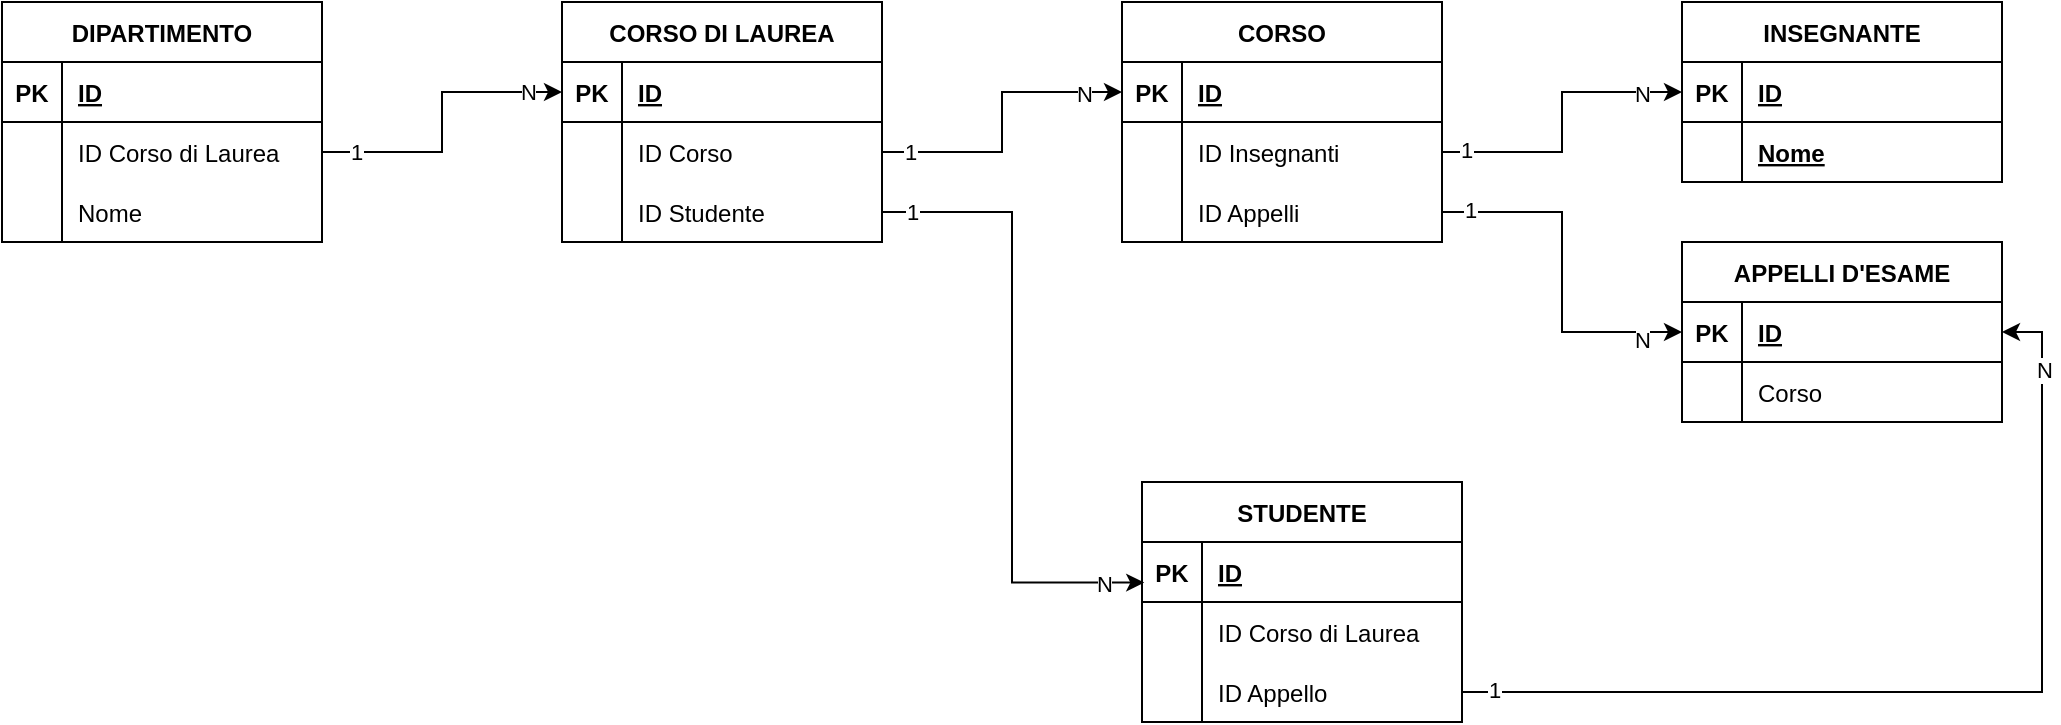 <mxfile version="20.6.2" type="device"><diagram id="Li0nSQGZszbVWG-a1uea" name="Pagina-1"><mxGraphModel dx="1422" dy="829" grid="1" gridSize="10" guides="1" tooltips="1" connect="1" arrows="1" fold="1" page="1" pageScale="1" pageWidth="827" pageHeight="1169" math="0" shadow="0"><root><mxCell id="0"/><mxCell id="1" parent="0"/><mxCell id="6RdmZRmq-KN07feG2laE-19" value="CORSO DI LAUREA" style="shape=table;startSize=30;container=1;collapsible=1;childLayout=tableLayout;fixedRows=1;rowLines=0;fontStyle=1;align=center;resizeLast=1;" vertex="1" parent="1"><mxGeometry x="320" y="80" width="160" height="120" as="geometry"/></mxCell><mxCell id="6RdmZRmq-KN07feG2laE-20" value="" style="shape=tableRow;horizontal=0;startSize=0;swimlaneHead=0;swimlaneBody=0;fillColor=none;collapsible=0;dropTarget=0;points=[[0,0.5],[1,0.5]];portConstraint=eastwest;top=0;left=0;right=0;bottom=1;" vertex="1" parent="6RdmZRmq-KN07feG2laE-19"><mxGeometry y="30" width="160" height="30" as="geometry"/></mxCell><mxCell id="6RdmZRmq-KN07feG2laE-21" value="PK" style="shape=partialRectangle;connectable=0;fillColor=none;top=0;left=0;bottom=0;right=0;fontStyle=1;overflow=hidden;" vertex="1" parent="6RdmZRmq-KN07feG2laE-20"><mxGeometry width="30" height="30" as="geometry"><mxRectangle width="30" height="30" as="alternateBounds"/></mxGeometry></mxCell><mxCell id="6RdmZRmq-KN07feG2laE-22" value="ID" style="shape=partialRectangle;connectable=0;fillColor=none;top=0;left=0;bottom=0;right=0;align=left;spacingLeft=6;fontStyle=5;overflow=hidden;" vertex="1" parent="6RdmZRmq-KN07feG2laE-20"><mxGeometry x="30" width="130" height="30" as="geometry"><mxRectangle width="130" height="30" as="alternateBounds"/></mxGeometry></mxCell><mxCell id="6RdmZRmq-KN07feG2laE-23" value="" style="shape=tableRow;horizontal=0;startSize=0;swimlaneHead=0;swimlaneBody=0;fillColor=none;collapsible=0;dropTarget=0;points=[[0,0.5],[1,0.5]];portConstraint=eastwest;top=0;left=0;right=0;bottom=0;" vertex="1" parent="6RdmZRmq-KN07feG2laE-19"><mxGeometry y="60" width="160" height="30" as="geometry"/></mxCell><mxCell id="6RdmZRmq-KN07feG2laE-24" value="" style="shape=partialRectangle;connectable=0;fillColor=none;top=0;left=0;bottom=0;right=0;editable=1;overflow=hidden;" vertex="1" parent="6RdmZRmq-KN07feG2laE-23"><mxGeometry width="30" height="30" as="geometry"><mxRectangle width="30" height="30" as="alternateBounds"/></mxGeometry></mxCell><mxCell id="6RdmZRmq-KN07feG2laE-25" value="ID Corso" style="shape=partialRectangle;connectable=0;fillColor=none;top=0;left=0;bottom=0;right=0;align=left;spacingLeft=6;overflow=hidden;" vertex="1" parent="6RdmZRmq-KN07feG2laE-23"><mxGeometry x="30" width="130" height="30" as="geometry"><mxRectangle width="130" height="30" as="alternateBounds"/></mxGeometry></mxCell><mxCell id="6RdmZRmq-KN07feG2laE-128" style="shape=tableRow;horizontal=0;startSize=0;swimlaneHead=0;swimlaneBody=0;fillColor=none;collapsible=0;dropTarget=0;points=[[0,0.5],[1,0.5]];portConstraint=eastwest;top=0;left=0;right=0;bottom=0;" vertex="1" parent="6RdmZRmq-KN07feG2laE-19"><mxGeometry y="90" width="160" height="30" as="geometry"/></mxCell><mxCell id="6RdmZRmq-KN07feG2laE-129" style="shape=partialRectangle;connectable=0;fillColor=none;top=0;left=0;bottom=0;right=0;editable=1;overflow=hidden;" vertex="1" parent="6RdmZRmq-KN07feG2laE-128"><mxGeometry width="30" height="30" as="geometry"><mxRectangle width="30" height="30" as="alternateBounds"/></mxGeometry></mxCell><mxCell id="6RdmZRmq-KN07feG2laE-130" value="ID Studente" style="shape=partialRectangle;connectable=0;fillColor=none;top=0;left=0;bottom=0;right=0;align=left;spacingLeft=6;overflow=hidden;" vertex="1" parent="6RdmZRmq-KN07feG2laE-128"><mxGeometry x="30" width="130" height="30" as="geometry"><mxRectangle width="130" height="30" as="alternateBounds"/></mxGeometry></mxCell><mxCell id="6RdmZRmq-KN07feG2laE-26" value="CORSO" style="shape=table;startSize=30;container=1;collapsible=1;childLayout=tableLayout;fixedRows=1;rowLines=0;fontStyle=1;align=center;resizeLast=1;" vertex="1" parent="1"><mxGeometry x="600" y="80" width="160" height="120" as="geometry"/></mxCell><mxCell id="6RdmZRmq-KN07feG2laE-27" value="" style="shape=tableRow;horizontal=0;startSize=0;swimlaneHead=0;swimlaneBody=0;fillColor=none;collapsible=0;dropTarget=0;points=[[0,0.5],[1,0.5]];portConstraint=eastwest;top=0;left=0;right=0;bottom=1;" vertex="1" parent="6RdmZRmq-KN07feG2laE-26"><mxGeometry y="30" width="160" height="30" as="geometry"/></mxCell><mxCell id="6RdmZRmq-KN07feG2laE-28" value="PK" style="shape=partialRectangle;connectable=0;fillColor=none;top=0;left=0;bottom=0;right=0;fontStyle=1;overflow=hidden;" vertex="1" parent="6RdmZRmq-KN07feG2laE-27"><mxGeometry width="30" height="30" as="geometry"><mxRectangle width="30" height="30" as="alternateBounds"/></mxGeometry></mxCell><mxCell id="6RdmZRmq-KN07feG2laE-29" value="ID" style="shape=partialRectangle;connectable=0;fillColor=none;top=0;left=0;bottom=0;right=0;align=left;spacingLeft=6;fontStyle=5;overflow=hidden;" vertex="1" parent="6RdmZRmq-KN07feG2laE-27"><mxGeometry x="30" width="130" height="30" as="geometry"><mxRectangle width="130" height="30" as="alternateBounds"/></mxGeometry></mxCell><mxCell id="6RdmZRmq-KN07feG2laE-30" value="" style="shape=tableRow;horizontal=0;startSize=0;swimlaneHead=0;swimlaneBody=0;fillColor=none;collapsible=0;dropTarget=0;points=[[0,0.5],[1,0.5]];portConstraint=eastwest;top=0;left=0;right=0;bottom=0;" vertex="1" parent="6RdmZRmq-KN07feG2laE-26"><mxGeometry y="60" width="160" height="30" as="geometry"/></mxCell><mxCell id="6RdmZRmq-KN07feG2laE-31" value="" style="shape=partialRectangle;connectable=0;fillColor=none;top=0;left=0;bottom=0;right=0;editable=1;overflow=hidden;" vertex="1" parent="6RdmZRmq-KN07feG2laE-30"><mxGeometry width="30" height="30" as="geometry"><mxRectangle width="30" height="30" as="alternateBounds"/></mxGeometry></mxCell><mxCell id="6RdmZRmq-KN07feG2laE-32" value="ID Insegnanti" style="shape=partialRectangle;connectable=0;fillColor=none;top=0;left=0;bottom=0;right=0;align=left;spacingLeft=6;overflow=hidden;" vertex="1" parent="6RdmZRmq-KN07feG2laE-30"><mxGeometry x="30" width="130" height="30" as="geometry"><mxRectangle width="130" height="30" as="alternateBounds"/></mxGeometry></mxCell><mxCell id="6RdmZRmq-KN07feG2laE-60" style="shape=tableRow;horizontal=0;startSize=0;swimlaneHead=0;swimlaneBody=0;fillColor=none;collapsible=0;dropTarget=0;points=[[0,0.5],[1,0.5]];portConstraint=eastwest;top=0;left=0;right=0;bottom=0;" vertex="1" parent="6RdmZRmq-KN07feG2laE-26"><mxGeometry y="90" width="160" height="30" as="geometry"/></mxCell><mxCell id="6RdmZRmq-KN07feG2laE-61" style="shape=partialRectangle;connectable=0;fillColor=none;top=0;left=0;bottom=0;right=0;editable=1;overflow=hidden;" vertex="1" parent="6RdmZRmq-KN07feG2laE-60"><mxGeometry width="30" height="30" as="geometry"><mxRectangle width="30" height="30" as="alternateBounds"/></mxGeometry></mxCell><mxCell id="6RdmZRmq-KN07feG2laE-62" value="ID Appelli" style="shape=partialRectangle;connectable=0;fillColor=none;top=0;left=0;bottom=0;right=0;align=left;spacingLeft=6;overflow=hidden;" vertex="1" parent="6RdmZRmq-KN07feG2laE-60"><mxGeometry x="30" width="130" height="30" as="geometry"><mxRectangle width="130" height="30" as="alternateBounds"/></mxGeometry></mxCell><mxCell id="6RdmZRmq-KN07feG2laE-63" value="STUDENTE" style="shape=table;startSize=30;container=1;collapsible=1;childLayout=tableLayout;fixedRows=1;rowLines=0;fontStyle=1;align=center;resizeLast=1;" vertex="1" parent="1"><mxGeometry x="610" y="320" width="160" height="120" as="geometry"/></mxCell><mxCell id="6RdmZRmq-KN07feG2laE-64" value="" style="shape=tableRow;horizontal=0;startSize=0;swimlaneHead=0;swimlaneBody=0;fillColor=none;collapsible=0;dropTarget=0;points=[[0,0.5],[1,0.5]];portConstraint=eastwest;top=0;left=0;right=0;bottom=1;" vertex="1" parent="6RdmZRmq-KN07feG2laE-63"><mxGeometry y="30" width="160" height="30" as="geometry"/></mxCell><mxCell id="6RdmZRmq-KN07feG2laE-65" value="PK" style="shape=partialRectangle;connectable=0;fillColor=none;top=0;left=0;bottom=0;right=0;fontStyle=1;overflow=hidden;" vertex="1" parent="6RdmZRmq-KN07feG2laE-64"><mxGeometry width="30" height="30" as="geometry"><mxRectangle width="30" height="30" as="alternateBounds"/></mxGeometry></mxCell><mxCell id="6RdmZRmq-KN07feG2laE-66" value="ID" style="shape=partialRectangle;connectable=0;fillColor=none;top=0;left=0;bottom=0;right=0;align=left;spacingLeft=6;fontStyle=5;overflow=hidden;" vertex="1" parent="6RdmZRmq-KN07feG2laE-64"><mxGeometry x="30" width="130" height="30" as="geometry"><mxRectangle width="130" height="30" as="alternateBounds"/></mxGeometry></mxCell><mxCell id="6RdmZRmq-KN07feG2laE-67" value="" style="shape=tableRow;horizontal=0;startSize=0;swimlaneHead=0;swimlaneBody=0;fillColor=none;collapsible=0;dropTarget=0;points=[[0,0.5],[1,0.5]];portConstraint=eastwest;top=0;left=0;right=0;bottom=0;" vertex="1" parent="6RdmZRmq-KN07feG2laE-63"><mxGeometry y="60" width="160" height="30" as="geometry"/></mxCell><mxCell id="6RdmZRmq-KN07feG2laE-68" value="" style="shape=partialRectangle;connectable=0;fillColor=none;top=0;left=0;bottom=0;right=0;editable=1;overflow=hidden;" vertex="1" parent="6RdmZRmq-KN07feG2laE-67"><mxGeometry width="30" height="30" as="geometry"><mxRectangle width="30" height="30" as="alternateBounds"/></mxGeometry></mxCell><mxCell id="6RdmZRmq-KN07feG2laE-69" value="ID Corso di Laurea" style="shape=partialRectangle;connectable=0;fillColor=none;top=0;left=0;bottom=0;right=0;align=left;spacingLeft=6;overflow=hidden;" vertex="1" parent="6RdmZRmq-KN07feG2laE-67"><mxGeometry x="30" width="130" height="30" as="geometry"><mxRectangle width="130" height="30" as="alternateBounds"/></mxGeometry></mxCell><mxCell id="6RdmZRmq-KN07feG2laE-70" style="shape=tableRow;horizontal=0;startSize=0;swimlaneHead=0;swimlaneBody=0;fillColor=none;collapsible=0;dropTarget=0;points=[[0,0.5],[1,0.5]];portConstraint=eastwest;top=0;left=0;right=0;bottom=0;" vertex="1" parent="6RdmZRmq-KN07feG2laE-63"><mxGeometry y="90" width="160" height="30" as="geometry"/></mxCell><mxCell id="6RdmZRmq-KN07feG2laE-71" style="shape=partialRectangle;connectable=0;fillColor=none;top=0;left=0;bottom=0;right=0;editable=1;overflow=hidden;" vertex="1" parent="6RdmZRmq-KN07feG2laE-70"><mxGeometry width="30" height="30" as="geometry"><mxRectangle width="30" height="30" as="alternateBounds"/></mxGeometry></mxCell><mxCell id="6RdmZRmq-KN07feG2laE-72" value="ID Appello" style="shape=partialRectangle;connectable=0;fillColor=none;top=0;left=0;bottom=0;right=0;align=left;spacingLeft=6;overflow=hidden;" vertex="1" parent="6RdmZRmq-KN07feG2laE-70"><mxGeometry x="30" width="130" height="30" as="geometry"><mxRectangle width="130" height="30" as="alternateBounds"/></mxGeometry></mxCell><mxCell id="6RdmZRmq-KN07feG2laE-73" value="INSEGNANTE" style="shape=table;startSize=30;container=1;collapsible=1;childLayout=tableLayout;fixedRows=1;rowLines=0;fontStyle=1;align=center;resizeLast=1;" vertex="1" parent="1"><mxGeometry x="880" y="80" width="160" height="90" as="geometry"/></mxCell><mxCell id="6RdmZRmq-KN07feG2laE-74" value="" style="shape=tableRow;horizontal=0;startSize=0;swimlaneHead=0;swimlaneBody=0;fillColor=none;collapsible=0;dropTarget=0;points=[[0,0.5],[1,0.5]];portConstraint=eastwest;top=0;left=0;right=0;bottom=1;" vertex="1" parent="6RdmZRmq-KN07feG2laE-73"><mxGeometry y="30" width="160" height="30" as="geometry"/></mxCell><mxCell id="6RdmZRmq-KN07feG2laE-75" value="PK" style="shape=partialRectangle;connectable=0;fillColor=none;top=0;left=0;bottom=0;right=0;fontStyle=1;overflow=hidden;" vertex="1" parent="6RdmZRmq-KN07feG2laE-74"><mxGeometry width="30" height="30" as="geometry"><mxRectangle width="30" height="30" as="alternateBounds"/></mxGeometry></mxCell><mxCell id="6RdmZRmq-KN07feG2laE-76" value="ID" style="shape=partialRectangle;connectable=0;fillColor=none;top=0;left=0;bottom=0;right=0;align=left;spacingLeft=6;fontStyle=5;overflow=hidden;" vertex="1" parent="6RdmZRmq-KN07feG2laE-74"><mxGeometry x="30" width="130" height="30" as="geometry"><mxRectangle width="130" height="30" as="alternateBounds"/></mxGeometry></mxCell><mxCell id="6RdmZRmq-KN07feG2laE-144" style="shape=tableRow;horizontal=0;startSize=0;swimlaneHead=0;swimlaneBody=0;fillColor=none;collapsible=0;dropTarget=0;points=[[0,0.5],[1,0.5]];portConstraint=eastwest;top=0;left=0;right=0;bottom=1;" vertex="1" parent="6RdmZRmq-KN07feG2laE-73"><mxGeometry y="60" width="160" height="30" as="geometry"/></mxCell><mxCell id="6RdmZRmq-KN07feG2laE-145" style="shape=partialRectangle;connectable=0;fillColor=none;top=0;left=0;bottom=0;right=0;fontStyle=1;overflow=hidden;" vertex="1" parent="6RdmZRmq-KN07feG2laE-144"><mxGeometry width="30" height="30" as="geometry"><mxRectangle width="30" height="30" as="alternateBounds"/></mxGeometry></mxCell><mxCell id="6RdmZRmq-KN07feG2laE-146" value="Nome" style="shape=partialRectangle;connectable=0;fillColor=none;top=0;left=0;bottom=0;right=0;align=left;spacingLeft=6;fontStyle=5;overflow=hidden;" vertex="1" parent="6RdmZRmq-KN07feG2laE-144"><mxGeometry x="30" width="130" height="30" as="geometry"><mxRectangle width="130" height="30" as="alternateBounds"/></mxGeometry></mxCell><mxCell id="6RdmZRmq-KN07feG2laE-83" value="APPELLI D'ESAME" style="shape=table;startSize=30;container=1;collapsible=1;childLayout=tableLayout;fixedRows=1;rowLines=0;fontStyle=1;align=center;resizeLast=1;" vertex="1" parent="1"><mxGeometry x="880" y="200" width="160" height="90" as="geometry"/></mxCell><mxCell id="6RdmZRmq-KN07feG2laE-84" value="" style="shape=tableRow;horizontal=0;startSize=0;swimlaneHead=0;swimlaneBody=0;fillColor=none;collapsible=0;dropTarget=0;points=[[0,0.5],[1,0.5]];portConstraint=eastwest;top=0;left=0;right=0;bottom=1;" vertex="1" parent="6RdmZRmq-KN07feG2laE-83"><mxGeometry y="30" width="160" height="30" as="geometry"/></mxCell><mxCell id="6RdmZRmq-KN07feG2laE-85" value="PK" style="shape=partialRectangle;connectable=0;fillColor=none;top=0;left=0;bottom=0;right=0;fontStyle=1;overflow=hidden;" vertex="1" parent="6RdmZRmq-KN07feG2laE-84"><mxGeometry width="30" height="30" as="geometry"><mxRectangle width="30" height="30" as="alternateBounds"/></mxGeometry></mxCell><mxCell id="6RdmZRmq-KN07feG2laE-86" value="ID" style="shape=partialRectangle;connectable=0;fillColor=none;top=0;left=0;bottom=0;right=0;align=left;spacingLeft=6;fontStyle=5;overflow=hidden;" vertex="1" parent="6RdmZRmq-KN07feG2laE-84"><mxGeometry x="30" width="130" height="30" as="geometry"><mxRectangle width="130" height="30" as="alternateBounds"/></mxGeometry></mxCell><mxCell id="6RdmZRmq-KN07feG2laE-87" value="" style="shape=tableRow;horizontal=0;startSize=0;swimlaneHead=0;swimlaneBody=0;fillColor=none;collapsible=0;dropTarget=0;points=[[0,0.5],[1,0.5]];portConstraint=eastwest;top=0;left=0;right=0;bottom=0;" vertex="1" parent="6RdmZRmq-KN07feG2laE-83"><mxGeometry y="60" width="160" height="30" as="geometry"/></mxCell><mxCell id="6RdmZRmq-KN07feG2laE-88" value="" style="shape=partialRectangle;connectable=0;fillColor=none;top=0;left=0;bottom=0;right=0;editable=1;overflow=hidden;" vertex="1" parent="6RdmZRmq-KN07feG2laE-87"><mxGeometry width="30" height="30" as="geometry"><mxRectangle width="30" height="30" as="alternateBounds"/></mxGeometry></mxCell><mxCell id="6RdmZRmq-KN07feG2laE-89" value="Corso" style="shape=partialRectangle;connectable=0;fillColor=none;top=0;left=0;bottom=0;right=0;align=left;spacingLeft=6;overflow=hidden;" vertex="1" parent="6RdmZRmq-KN07feG2laE-87"><mxGeometry x="30" width="130" height="30" as="geometry"><mxRectangle width="130" height="30" as="alternateBounds"/></mxGeometry></mxCell><mxCell id="6RdmZRmq-KN07feG2laE-92" style="edgeStyle=orthogonalEdgeStyle;rounded=0;orthogonalLoop=1;jettySize=auto;html=1;entryX=0;entryY=0.5;entryDx=0;entryDy=0;exitX=1;exitY=0.5;exitDx=0;exitDy=0;" edge="1" parent="1" source="6RdmZRmq-KN07feG2laE-159" target="6RdmZRmq-KN07feG2laE-20"><mxGeometry relative="1" as="geometry"/></mxCell><mxCell id="6RdmZRmq-KN07feG2laE-97" value="1" style="edgeLabel;html=1;align=center;verticalAlign=middle;resizable=0;points=[];" vertex="1" connectable="0" parent="6RdmZRmq-KN07feG2laE-92"><mxGeometry x="-0.775" relative="1" as="geometry"><mxPoint as="offset"/></mxGeometry></mxCell><mxCell id="6RdmZRmq-KN07feG2laE-98" value="N" style="edgeLabel;html=1;align=center;verticalAlign=middle;resizable=0;points=[];" vertex="1" connectable="0" parent="6RdmZRmq-KN07feG2laE-92"><mxGeometry x="0.775" relative="1" as="geometry"><mxPoint as="offset"/></mxGeometry></mxCell><mxCell id="6RdmZRmq-KN07feG2laE-118" style="edgeStyle=orthogonalEdgeStyle;rounded=0;orthogonalLoop=1;jettySize=auto;html=1;entryX=0;entryY=0.5;entryDx=0;entryDy=0;" edge="1" parent="1" source="6RdmZRmq-KN07feG2laE-23" target="6RdmZRmq-KN07feG2laE-27"><mxGeometry relative="1" as="geometry"/></mxCell><mxCell id="6RdmZRmq-KN07feG2laE-119" value="1" style="edgeLabel;html=1;align=center;verticalAlign=middle;resizable=0;points=[];" vertex="1" connectable="0" parent="6RdmZRmq-KN07feG2laE-118"><mxGeometry x="-0.813" relative="1" as="geometry"><mxPoint as="offset"/></mxGeometry></mxCell><mxCell id="6RdmZRmq-KN07feG2laE-120" value="N" style="edgeLabel;html=1;align=center;verticalAlign=middle;resizable=0;points=[];" vertex="1" connectable="0" parent="6RdmZRmq-KN07feG2laE-118"><mxGeometry x="0.747" y="-1" relative="1" as="geometry"><mxPoint as="offset"/></mxGeometry></mxCell><mxCell id="6RdmZRmq-KN07feG2laE-121" style="edgeStyle=orthogonalEdgeStyle;rounded=0;orthogonalLoop=1;jettySize=auto;html=1;" edge="1" parent="1" source="6RdmZRmq-KN07feG2laE-30" target="6RdmZRmq-KN07feG2laE-74"><mxGeometry relative="1" as="geometry"/></mxCell><mxCell id="6RdmZRmq-KN07feG2laE-122" value="1" style="edgeLabel;html=1;align=center;verticalAlign=middle;resizable=0;points=[];" vertex="1" connectable="0" parent="6RdmZRmq-KN07feG2laE-121"><mxGeometry x="-0.84" y="1" relative="1" as="geometry"><mxPoint as="offset"/></mxGeometry></mxCell><mxCell id="6RdmZRmq-KN07feG2laE-123" value="N" style="edgeLabel;html=1;align=center;verticalAlign=middle;resizable=0;points=[];" vertex="1" connectable="0" parent="6RdmZRmq-KN07feG2laE-121"><mxGeometry x="0.733" y="-1" relative="1" as="geometry"><mxPoint as="offset"/></mxGeometry></mxCell><mxCell id="6RdmZRmq-KN07feG2laE-124" style="edgeStyle=orthogonalEdgeStyle;rounded=0;orthogonalLoop=1;jettySize=auto;html=1;entryX=0;entryY=0.5;entryDx=0;entryDy=0;" edge="1" parent="1" source="6RdmZRmq-KN07feG2laE-60" target="6RdmZRmq-KN07feG2laE-84"><mxGeometry relative="1" as="geometry"/></mxCell><mxCell id="6RdmZRmq-KN07feG2laE-125" value="1" style="edgeLabel;html=1;align=center;verticalAlign=middle;resizable=0;points=[];" vertex="1" connectable="0" parent="6RdmZRmq-KN07feG2laE-124"><mxGeometry x="-0.844" y="1" relative="1" as="geometry"><mxPoint as="offset"/></mxGeometry></mxCell><mxCell id="6RdmZRmq-KN07feG2laE-126" value="N" style="edgeLabel;html=1;align=center;verticalAlign=middle;resizable=0;points=[];" vertex="1" connectable="0" parent="6RdmZRmq-KN07feG2laE-124"><mxGeometry x="0.778" y="-4" relative="1" as="geometry"><mxPoint as="offset"/></mxGeometry></mxCell><mxCell id="6RdmZRmq-KN07feG2laE-139" style="edgeStyle=orthogonalEdgeStyle;rounded=0;orthogonalLoop=1;jettySize=auto;html=1;exitX=1;exitY=0.5;exitDx=0;exitDy=0;entryX=1;entryY=0.5;entryDx=0;entryDy=0;" edge="1" parent="1" source="6RdmZRmq-KN07feG2laE-70" target="6RdmZRmq-KN07feG2laE-84"><mxGeometry relative="1" as="geometry"/></mxCell><mxCell id="6RdmZRmq-KN07feG2laE-150" value="1" style="edgeLabel;html=1;align=center;verticalAlign=middle;resizable=0;points=[];" vertex="1" connectable="0" parent="6RdmZRmq-KN07feG2laE-139"><mxGeometry x="-0.934" y="1" relative="1" as="geometry"><mxPoint as="offset"/></mxGeometry></mxCell><mxCell id="6RdmZRmq-KN07feG2laE-151" value="N" style="edgeLabel;html=1;align=center;verticalAlign=middle;resizable=0;points=[];" vertex="1" connectable="0" parent="6RdmZRmq-KN07feG2laE-139"><mxGeometry x="0.843" y="-1" relative="1" as="geometry"><mxPoint as="offset"/></mxGeometry></mxCell><mxCell id="6RdmZRmq-KN07feG2laE-155" value="DIPARTIMENTO" style="shape=table;startSize=30;container=1;collapsible=1;childLayout=tableLayout;fixedRows=1;rowLines=0;fontStyle=1;align=center;resizeLast=1;" vertex="1" parent="1"><mxGeometry x="40" y="80" width="160" height="120" as="geometry"/></mxCell><mxCell id="6RdmZRmq-KN07feG2laE-156" value="" style="shape=tableRow;horizontal=0;startSize=0;swimlaneHead=0;swimlaneBody=0;fillColor=none;collapsible=0;dropTarget=0;points=[[0,0.5],[1,0.5]];portConstraint=eastwest;top=0;left=0;right=0;bottom=1;" vertex="1" parent="6RdmZRmq-KN07feG2laE-155"><mxGeometry y="30" width="160" height="30" as="geometry"/></mxCell><mxCell id="6RdmZRmq-KN07feG2laE-157" value="PK" style="shape=partialRectangle;connectable=0;fillColor=none;top=0;left=0;bottom=0;right=0;fontStyle=1;overflow=hidden;" vertex="1" parent="6RdmZRmq-KN07feG2laE-156"><mxGeometry width="30" height="30" as="geometry"><mxRectangle width="30" height="30" as="alternateBounds"/></mxGeometry></mxCell><mxCell id="6RdmZRmq-KN07feG2laE-158" value="ID" style="shape=partialRectangle;connectable=0;fillColor=none;top=0;left=0;bottom=0;right=0;align=left;spacingLeft=6;fontStyle=5;overflow=hidden;" vertex="1" parent="6RdmZRmq-KN07feG2laE-156"><mxGeometry x="30" width="130" height="30" as="geometry"><mxRectangle width="130" height="30" as="alternateBounds"/></mxGeometry></mxCell><mxCell id="6RdmZRmq-KN07feG2laE-159" value="" style="shape=tableRow;horizontal=0;startSize=0;swimlaneHead=0;swimlaneBody=0;fillColor=none;collapsible=0;dropTarget=0;points=[[0,0.5],[1,0.5]];portConstraint=eastwest;top=0;left=0;right=0;bottom=0;" vertex="1" parent="6RdmZRmq-KN07feG2laE-155"><mxGeometry y="60" width="160" height="30" as="geometry"/></mxCell><mxCell id="6RdmZRmq-KN07feG2laE-160" value="" style="shape=partialRectangle;connectable=0;fillColor=none;top=0;left=0;bottom=0;right=0;editable=1;overflow=hidden;" vertex="1" parent="6RdmZRmq-KN07feG2laE-159"><mxGeometry width="30" height="30" as="geometry"><mxRectangle width="30" height="30" as="alternateBounds"/></mxGeometry></mxCell><mxCell id="6RdmZRmq-KN07feG2laE-161" value="ID Corso di Laurea" style="shape=partialRectangle;connectable=0;fillColor=none;top=0;left=0;bottom=0;right=0;align=left;spacingLeft=6;overflow=hidden;" vertex="1" parent="6RdmZRmq-KN07feG2laE-159"><mxGeometry x="30" width="130" height="30" as="geometry"><mxRectangle width="130" height="30" as="alternateBounds"/></mxGeometry></mxCell><mxCell id="6RdmZRmq-KN07feG2laE-162" style="shape=tableRow;horizontal=0;startSize=0;swimlaneHead=0;swimlaneBody=0;fillColor=none;collapsible=0;dropTarget=0;points=[[0,0.5],[1,0.5]];portConstraint=eastwest;top=0;left=0;right=0;bottom=0;" vertex="1" parent="6RdmZRmq-KN07feG2laE-155"><mxGeometry y="90" width="160" height="30" as="geometry"/></mxCell><mxCell id="6RdmZRmq-KN07feG2laE-163" style="shape=partialRectangle;connectable=0;fillColor=none;top=0;left=0;bottom=0;right=0;editable=1;overflow=hidden;" vertex="1" parent="6RdmZRmq-KN07feG2laE-162"><mxGeometry width="30" height="30" as="geometry"><mxRectangle width="30" height="30" as="alternateBounds"/></mxGeometry></mxCell><mxCell id="6RdmZRmq-KN07feG2laE-164" value="Nome" style="shape=partialRectangle;connectable=0;fillColor=none;top=0;left=0;bottom=0;right=0;align=left;spacingLeft=6;overflow=hidden;" vertex="1" parent="6RdmZRmq-KN07feG2laE-162"><mxGeometry x="30" width="130" height="30" as="geometry"><mxRectangle width="130" height="30" as="alternateBounds"/></mxGeometry></mxCell><mxCell id="6RdmZRmq-KN07feG2laE-166" style="edgeStyle=orthogonalEdgeStyle;rounded=0;orthogonalLoop=1;jettySize=auto;html=1;exitX=1;exitY=0.5;exitDx=0;exitDy=0;entryX=0.007;entryY=0.677;entryDx=0;entryDy=0;entryPerimeter=0;" edge="1" parent="1" source="6RdmZRmq-KN07feG2laE-128" target="6RdmZRmq-KN07feG2laE-64"><mxGeometry relative="1" as="geometry"/></mxCell><mxCell id="6RdmZRmq-KN07feG2laE-167" value="1" style="edgeLabel;html=1;align=center;verticalAlign=middle;resizable=0;points=[];" vertex="1" connectable="0" parent="6RdmZRmq-KN07feG2laE-166"><mxGeometry x="-0.904" relative="1" as="geometry"><mxPoint as="offset"/></mxGeometry></mxCell><mxCell id="6RdmZRmq-KN07feG2laE-168" value="N" style="edgeLabel;html=1;align=center;verticalAlign=middle;resizable=0;points=[];" vertex="1" connectable="0" parent="6RdmZRmq-KN07feG2laE-166"><mxGeometry x="0.874" relative="1" as="geometry"><mxPoint as="offset"/></mxGeometry></mxCell></root></mxGraphModel></diagram></mxfile>